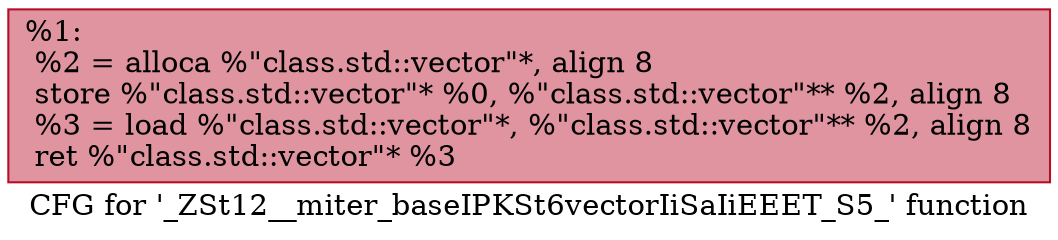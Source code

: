 digraph "CFG for '_ZSt12__miter_baseIPKSt6vectorIiSaIiEEET_S5_' function" {
	label="CFG for '_ZSt12__miter_baseIPKSt6vectorIiSaIiEEET_S5_' function";

	Node0x559aeab79740 [shape=record,color="#b70d28ff", style=filled, fillcolor="#b70d2870",label="{%1:\l  %2 = alloca %\"class.std::vector\"*, align 8\l  store %\"class.std::vector\"* %0, %\"class.std::vector\"** %2, align 8\l  %3 = load %\"class.std::vector\"*, %\"class.std::vector\"** %2, align 8\l  ret %\"class.std::vector\"* %3\l}"];
}
